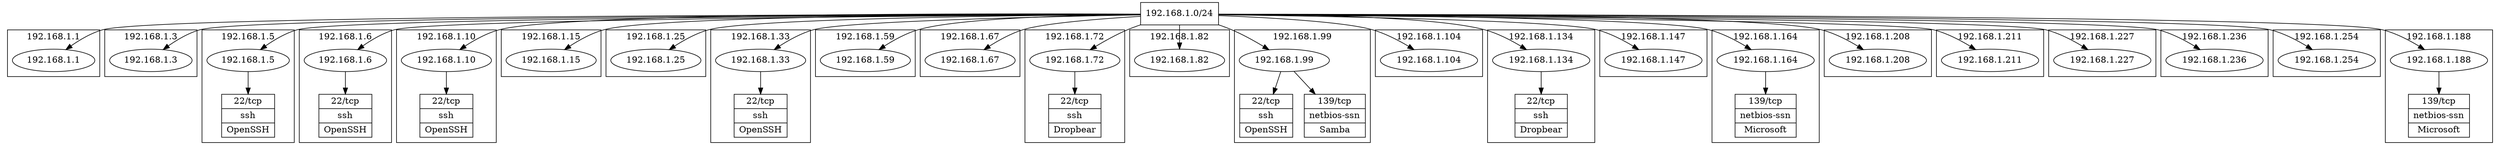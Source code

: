 digraph network_map {
  "192.168.1.0/24" [shape=box];
  "192.168.1.0/24" -> "192.168.1.1";
  subgraph cluster_192_168_1_1 {
    label="192.168.1.1";
    "192.168.1.1" [shape=ellipse];
  }
  "192.168.1.0/24" -> "192.168.1.3";
  subgraph cluster_192_168_1_3 {
    label="192.168.1.3";
    "192.168.1.3" [shape=ellipse];
  }
  "192.168.1.0/24" -> "192.168.1.5";
  subgraph cluster_192_168_1_5 {
    label="192.168.1.5";
    "192.168.1.5" [shape=ellipse];
    "192.168.1.5:22/tcp" [shape=record, label="{22/tcp | ssh | OpenSSH}"];
    "192.168.1.5" -> "192.168.1.5:22/tcp";
  }
  "192.168.1.0/24" -> "192.168.1.6";
  subgraph cluster_192_168_1_6 {
    label="192.168.1.6";
    "192.168.1.6" [shape=ellipse];
    "192.168.1.6:22/tcp" [shape=record, label="{22/tcp | ssh | OpenSSH}"];
    "192.168.1.6" -> "192.168.1.6:22/tcp";
  }
  "192.168.1.0/24" -> "192.168.1.10";
  subgraph cluster_192_168_1_10 {
    label="192.168.1.10";
    "192.168.1.10" [shape=ellipse];
    "192.168.1.10:22/tcp" [shape=record, label="{22/tcp | ssh | OpenSSH}"];
    "192.168.1.10" -> "192.168.1.10:22/tcp";
  }
  "192.168.1.0/24" -> "192.168.1.15";
  subgraph cluster_192_168_1_15 {
    label="192.168.1.15";
    "192.168.1.15" [shape=ellipse];
  }
  "192.168.1.0/24" -> "192.168.1.25";
  subgraph cluster_192_168_1_25 {
    label="192.168.1.25";
    "192.168.1.25" [shape=ellipse];
  }
  "192.168.1.0/24" -> "192.168.1.33";
  subgraph cluster_192_168_1_33 {
    label="192.168.1.33";
    "192.168.1.33" [shape=ellipse];
    "192.168.1.33:22/tcp" [shape=record, label="{22/tcp | ssh | OpenSSH}"];
    "192.168.1.33" -> "192.168.1.33:22/tcp";
  }
  "192.168.1.0/24" -> "192.168.1.59";
  subgraph cluster_192_168_1_59 {
    label="192.168.1.59";
    "192.168.1.59" [shape=ellipse];
  }
  "192.168.1.0/24" -> "192.168.1.67";
  subgraph cluster_192_168_1_67 {
    label="192.168.1.67";
    "192.168.1.67" [shape=ellipse];
  }
  "192.168.1.0/24" -> "192.168.1.72";
  subgraph cluster_192_168_1_72 {
    label="192.168.1.72";
    "192.168.1.72" [shape=ellipse];
    "192.168.1.72:22/tcp" [shape=record, label="{22/tcp | ssh | Dropbear}"];
    "192.168.1.72" -> "192.168.1.72:22/tcp";
  }
  "192.168.1.0/24" -> "192.168.1.82";
  subgraph cluster_192_168_1_82 {
    label="192.168.1.82";
    "192.168.1.82" [shape=ellipse];
  }
  "192.168.1.0/24" -> "192.168.1.99";
  subgraph cluster_192_168_1_99 {
    label="192.168.1.99";
    "192.168.1.99" [shape=ellipse];
    "192.168.1.99:22/tcp" [shape=record, label="{22/tcp | ssh | OpenSSH}"];
    "192.168.1.99" -> "192.168.1.99:22/tcp";
    "192.168.1.99:139/tcp" [shape=record, label="{139/tcp | netbios-ssn | Samba}"];
    "192.168.1.99" -> "192.168.1.99:139/tcp";
  }
  "192.168.1.0/24" -> "192.168.1.104";
  subgraph cluster_192_168_1_104 {
    label="192.168.1.104";
    "192.168.1.104" [shape=ellipse];
  }
  "192.168.1.0/24" -> "192.168.1.134";
  subgraph cluster_192_168_1_134 {
    label="192.168.1.134";
    "192.168.1.134" [shape=ellipse];
    "192.168.1.134:22/tcp" [shape=record, label="{22/tcp | ssh | Dropbear}"];
    "192.168.1.134" -> "192.168.1.134:22/tcp";
  }
  "192.168.1.0/24" -> "192.168.1.147";
  subgraph cluster_192_168_1_147 {
    label="192.168.1.147";
    "192.168.1.147" [shape=ellipse];
  }
  "192.168.1.0/24" -> "192.168.1.164";
  subgraph cluster_192_168_1_164 {
    label="192.168.1.164";
    "192.168.1.164" [shape=ellipse];
    "192.168.1.164:139/tcp" [shape=record, label="{139/tcp | netbios-ssn | Microsoft}"];
    "192.168.1.164" -> "192.168.1.164:139/tcp";
  }
  "192.168.1.0/24" -> "192.168.1.208";
  subgraph cluster_192_168_1_208 {
    label="192.168.1.208";
    "192.168.1.208" [shape=ellipse];
  }
  "192.168.1.0/24" -> "192.168.1.211";
  subgraph cluster_192_168_1_211 {
    label="192.168.1.211";
    "192.168.1.211" [shape=ellipse];
  }
  "192.168.1.0/24" -> "192.168.1.227";
  subgraph cluster_192_168_1_227 {
    label="192.168.1.227";
    "192.168.1.227" [shape=ellipse];
  }
  "192.168.1.0/24" -> "192.168.1.236";
  subgraph cluster_192_168_1_236 {
    label="192.168.1.236";
    "192.168.1.236" [shape=ellipse];
  }
  "192.168.1.0/24" -> "192.168.1.254";
  subgraph cluster_192_168_1_254 {
    label="192.168.1.254";
    "192.168.1.254" [shape=ellipse];
  }
  "192.168.1.0/24" -> "192.168.1.188";
  subgraph cluster_192_168_1_188 {
    label="192.168.1.188";
    "192.168.1.188" [shape=ellipse];
    "192.168.1.188:139/tcp" [shape=record, label="{139/tcp | netbios-ssn | Microsoft}"];
    "192.168.1.188" -> "192.168.1.188:139/tcp";
  }
}
